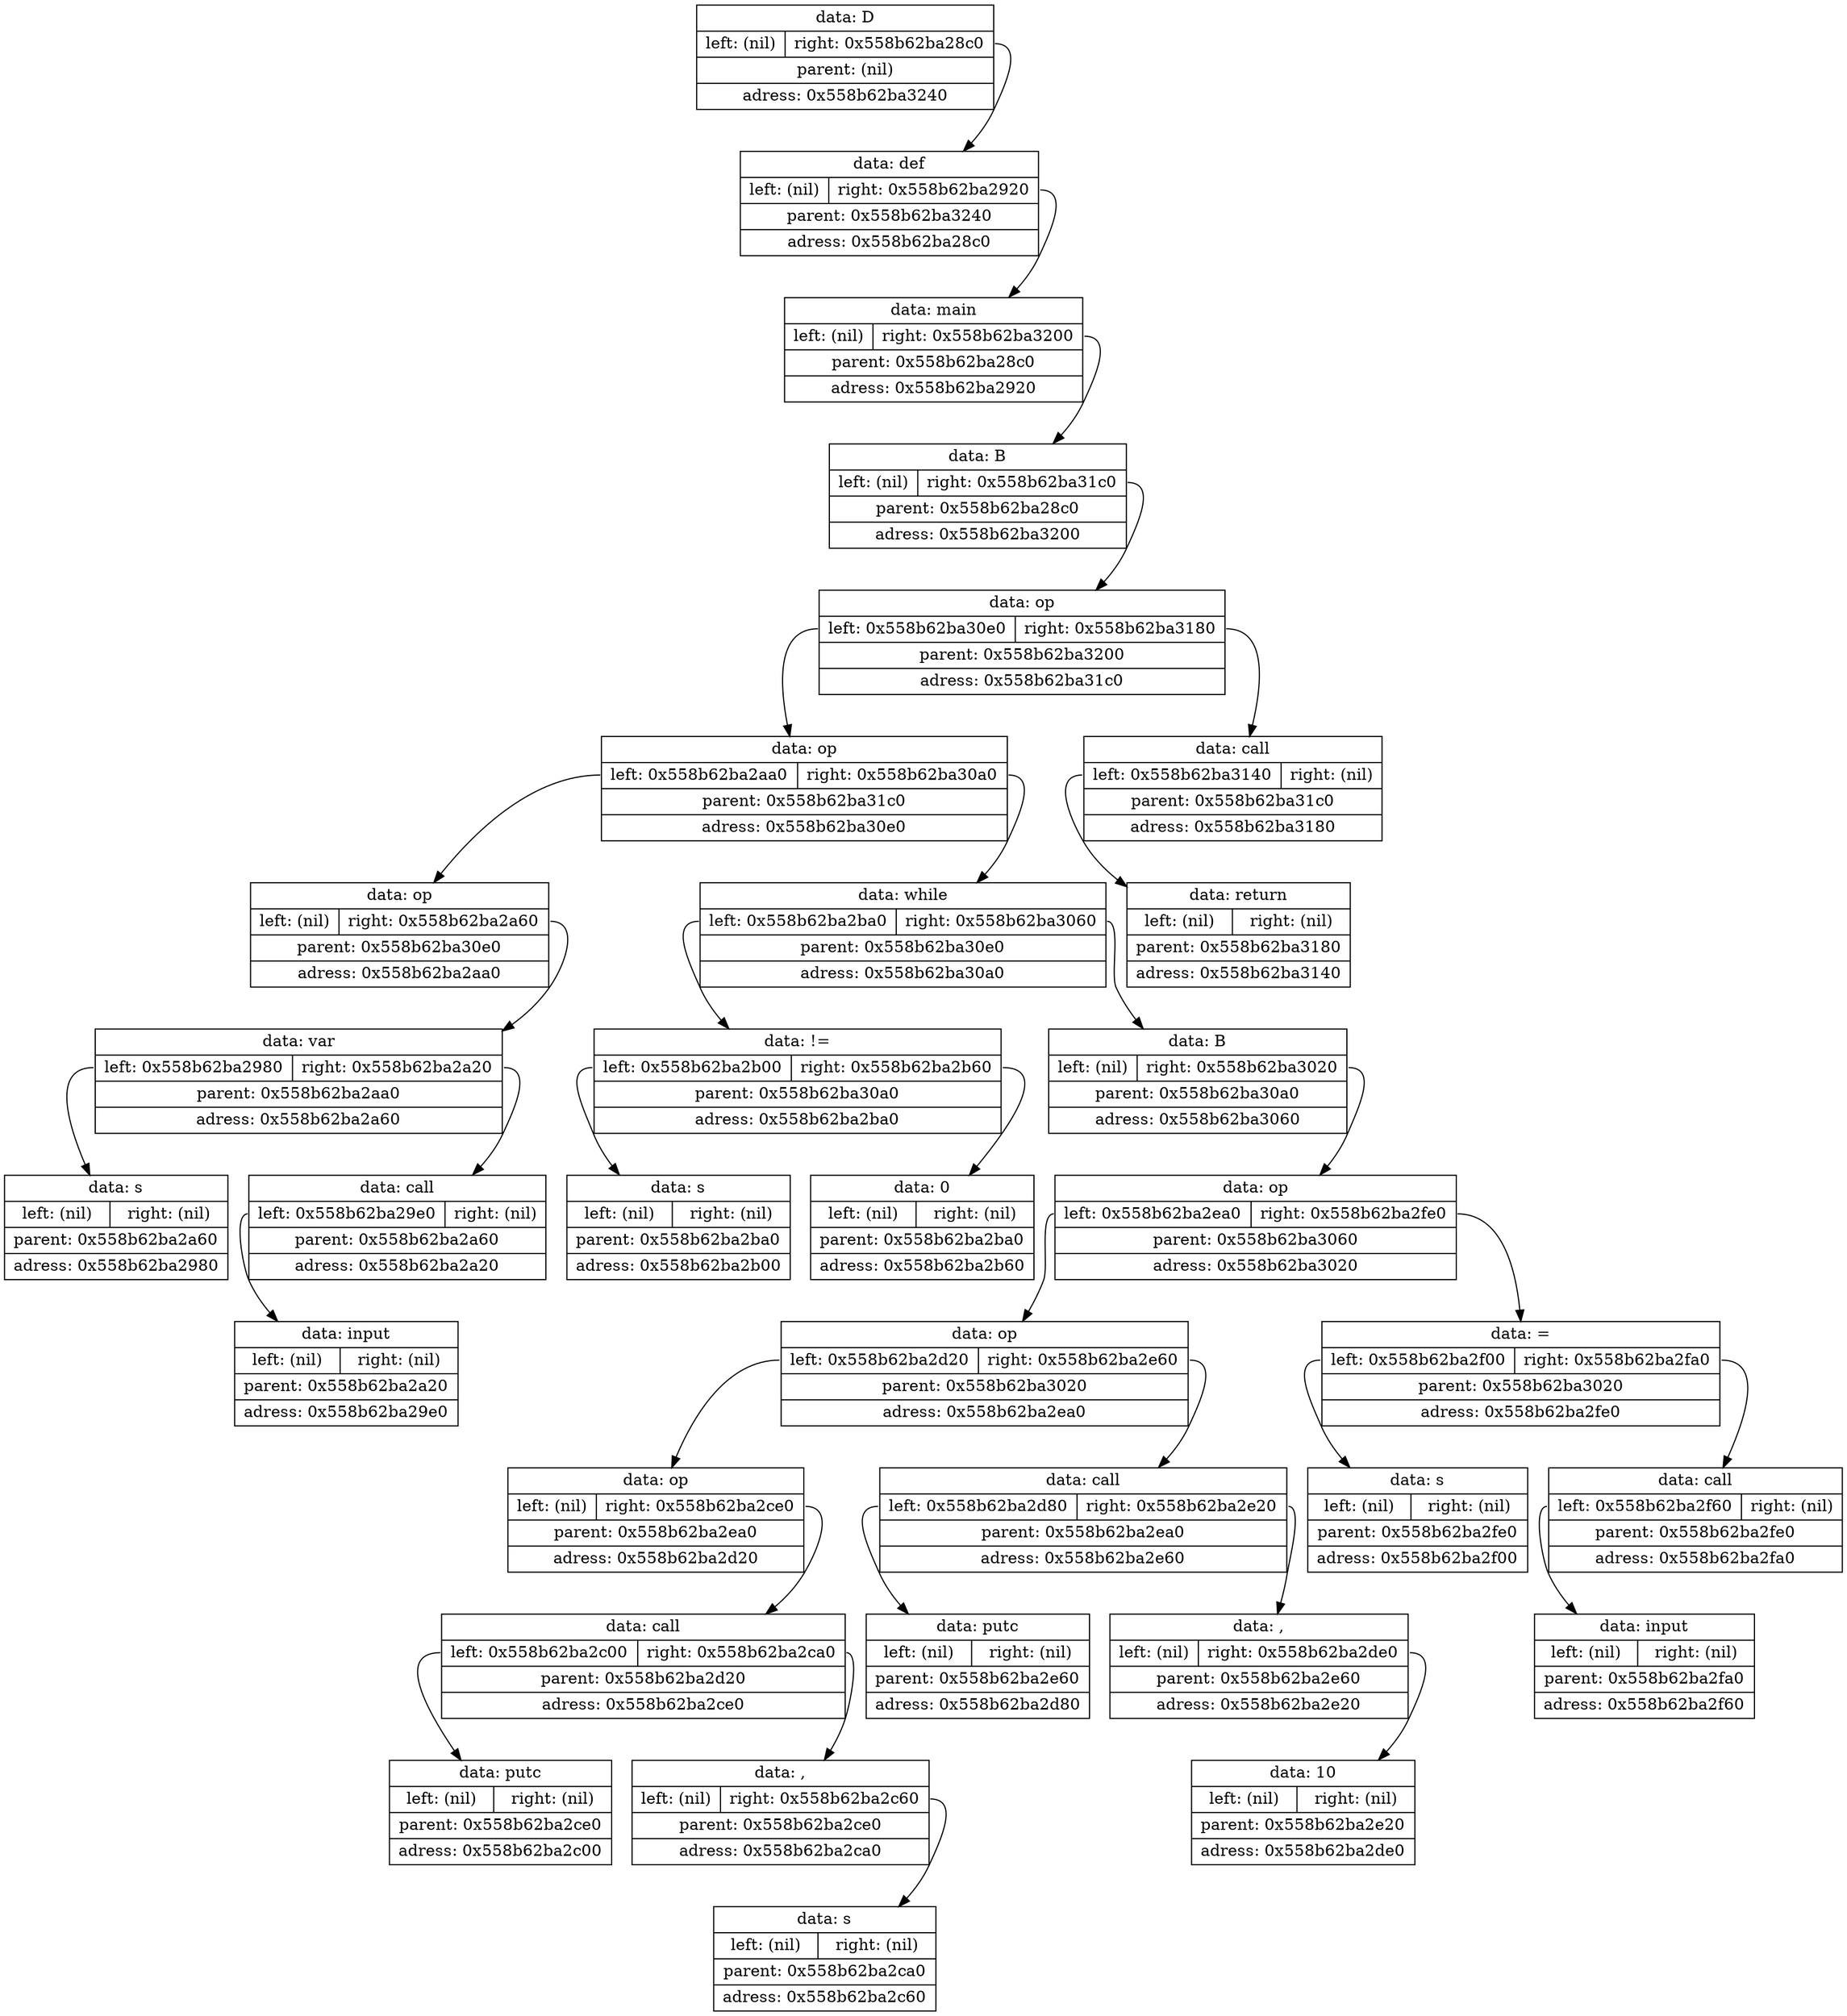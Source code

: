 digraph dump
{
	node0x558b62ba3240 [shape = "record", label = "{<f1>data: D|{<f2>left: (nil)|<f3>right: 0x558b62ba28c0}|<f4>parent: (nil)|<f5>adress: 0x558b62ba3240}"];
	node0x558b62ba28c0 [shape = "record", label = "{<f1>data: def|{<f2>left: (nil)|<f3>right: 0x558b62ba2920}|<f4>parent: 0x558b62ba3240|<f5>adress: 0x558b62ba28c0}"];
	node0x558b62ba2920 [shape = "record", label = "{<f1>data: main|{<f2>left: (nil)|<f3>right: 0x558b62ba3200}|<f4>parent: 0x558b62ba28c0|<f5>adress: 0x558b62ba2920}"];
	node0x558b62ba3200 [shape = "record", label = "{<f1>data: B|{<f2>left: (nil)|<f3>right: 0x558b62ba31c0}|<f4>parent: 0x558b62ba28c0|<f5>adress: 0x558b62ba3200}"];
	node0x558b62ba31c0 [shape = "record", label = "{<f1>data: op|{<f2>left: 0x558b62ba30e0|<f3>right: 0x558b62ba3180}|<f4>parent: 0x558b62ba3200|<f5>adress: 0x558b62ba31c0}"];
	node0x558b62ba30e0 [shape = "record", label = "{<f1>data: op|{<f2>left: 0x558b62ba2aa0|<f3>right: 0x558b62ba30a0}|<f4>parent: 0x558b62ba31c0|<f5>adress: 0x558b62ba30e0}"];
	node0x558b62ba2aa0 [shape = "record", label = "{<f1>data: op|{<f2>left: (nil)|<f3>right: 0x558b62ba2a60}|<f4>parent: 0x558b62ba30e0|<f5>adress: 0x558b62ba2aa0}"];
	node0x558b62ba2a60 [shape = "record", label = "{<f1>data: var|{<f2>left: 0x558b62ba2980|<f3>right: 0x558b62ba2a20}|<f4>parent: 0x558b62ba2aa0|<f5>adress: 0x558b62ba2a60}"];
	node0x558b62ba2980 [shape = "record", label = "{<f1>data: s|{<f2>left: (nil)|<f3>right: (nil)}|<f4>parent: 0x558b62ba2a60|<f5>adress: 0x558b62ba2980}"];
	node0x558b62ba2a60:f2 -> node0x558b62ba2980
	node0x558b62ba2a20 [shape = "record", label = "{<f1>data: call|{<f2>left: 0x558b62ba29e0|<f3>right: (nil)}|<f4>parent: 0x558b62ba2a60|<f5>adress: 0x558b62ba2a20}"];
	node0x558b62ba29e0 [shape = "record", label = "{<f1>data: input|{<f2>left: (nil)|<f3>right: (nil)}|<f4>parent: 0x558b62ba2a20|<f5>adress: 0x558b62ba29e0}"];
	node0x558b62ba2a20:f2 -> node0x558b62ba29e0
	node0x558b62ba2a60:f3 -> node0x558b62ba2a20
	node0x558b62ba2aa0:f3 -> node0x558b62ba2a60
	node0x558b62ba30e0:f2 -> node0x558b62ba2aa0
	node0x558b62ba30a0 [shape = "record", label = "{<f1>data: while|{<f2>left: 0x558b62ba2ba0|<f3>right: 0x558b62ba3060}|<f4>parent: 0x558b62ba30e0|<f5>adress: 0x558b62ba30a0}"];
	node0x558b62ba2ba0 [shape = "record", label = "{<f1>data: !=|{<f2>left: 0x558b62ba2b00|<f3>right: 0x558b62ba2b60}|<f4>parent: 0x558b62ba30a0|<f5>adress: 0x558b62ba2ba0}"];
	node0x558b62ba2b00 [shape = "record", label = "{<f1>data: s|{<f2>left: (nil)|<f3>right: (nil)}|<f4>parent: 0x558b62ba2ba0|<f5>adress: 0x558b62ba2b00}"];
	node0x558b62ba2ba0:f2 -> node0x558b62ba2b00
	node0x558b62ba2b60 [shape = "record", label = "{<f1>data: 0|{<f2>left: (nil)|<f3>right: (nil)}|<f4>parent: 0x558b62ba2ba0|<f5>adress: 0x558b62ba2b60}"];
	node0x558b62ba2ba0:f3 -> node0x558b62ba2b60
	node0x558b62ba30a0:f2 -> node0x558b62ba2ba0
	node0x558b62ba3060 [shape = "record", label = "{<f1>data: B|{<f2>left: (nil)|<f3>right: 0x558b62ba3020}|<f4>parent: 0x558b62ba30a0|<f5>adress: 0x558b62ba3060}"];
	node0x558b62ba3020 [shape = "record", label = "{<f1>data: op|{<f2>left: 0x558b62ba2ea0|<f3>right: 0x558b62ba2fe0}|<f4>parent: 0x558b62ba3060|<f5>adress: 0x558b62ba3020}"];
	node0x558b62ba2ea0 [shape = "record", label = "{<f1>data: op|{<f2>left: 0x558b62ba2d20|<f3>right: 0x558b62ba2e60}|<f4>parent: 0x558b62ba3020|<f5>adress: 0x558b62ba2ea0}"];
	node0x558b62ba2d20 [shape = "record", label = "{<f1>data: op|{<f2>left: (nil)|<f3>right: 0x558b62ba2ce0}|<f4>parent: 0x558b62ba2ea0|<f5>adress: 0x558b62ba2d20}"];
	node0x558b62ba2ce0 [shape = "record", label = "{<f1>data: call|{<f2>left: 0x558b62ba2c00|<f3>right: 0x558b62ba2ca0}|<f4>parent: 0x558b62ba2d20|<f5>adress: 0x558b62ba2ce0}"];
	node0x558b62ba2c00 [shape = "record", label = "{<f1>data: putc|{<f2>left: (nil)|<f3>right: (nil)}|<f4>parent: 0x558b62ba2ce0|<f5>adress: 0x558b62ba2c00}"];
	node0x558b62ba2ce0:f2 -> node0x558b62ba2c00
	node0x558b62ba2ca0 [shape = "record", label = "{<f1>data: ,|{<f2>left: (nil)|<f3>right: 0x558b62ba2c60}|<f4>parent: 0x558b62ba2ce0|<f5>adress: 0x558b62ba2ca0}"];
	node0x558b62ba2c60 [shape = "record", label = "{<f1>data: s|{<f2>left: (nil)|<f3>right: (nil)}|<f4>parent: 0x558b62ba2ca0|<f5>adress: 0x558b62ba2c60}"];
	node0x558b62ba2ca0:f3 -> node0x558b62ba2c60
	node0x558b62ba2ce0:f3 -> node0x558b62ba2ca0
	node0x558b62ba2d20:f3 -> node0x558b62ba2ce0
	node0x558b62ba2ea0:f2 -> node0x558b62ba2d20
	node0x558b62ba2e60 [shape = "record", label = "{<f1>data: call|{<f2>left: 0x558b62ba2d80|<f3>right: 0x558b62ba2e20}|<f4>parent: 0x558b62ba2ea0|<f5>adress: 0x558b62ba2e60}"];
	node0x558b62ba2d80 [shape = "record", label = "{<f1>data: putc|{<f2>left: (nil)|<f3>right: (nil)}|<f4>parent: 0x558b62ba2e60|<f5>adress: 0x558b62ba2d80}"];
	node0x558b62ba2e60:f2 -> node0x558b62ba2d80
	node0x558b62ba2e20 [shape = "record", label = "{<f1>data: ,|{<f2>left: (nil)|<f3>right: 0x558b62ba2de0}|<f4>parent: 0x558b62ba2e60|<f5>adress: 0x558b62ba2e20}"];
	node0x558b62ba2de0 [shape = "record", label = "{<f1>data: 10|{<f2>left: (nil)|<f3>right: (nil)}|<f4>parent: 0x558b62ba2e20|<f5>adress: 0x558b62ba2de0}"];
	node0x558b62ba2e20:f3 -> node0x558b62ba2de0
	node0x558b62ba2e60:f3 -> node0x558b62ba2e20
	node0x558b62ba2ea0:f3 -> node0x558b62ba2e60
	node0x558b62ba3020:f2 -> node0x558b62ba2ea0
	node0x558b62ba2fe0 [shape = "record", label = "{<f1>data: =|{<f2>left: 0x558b62ba2f00|<f3>right: 0x558b62ba2fa0}|<f4>parent: 0x558b62ba3020|<f5>adress: 0x558b62ba2fe0}"];
	node0x558b62ba2f00 [shape = "record", label = "{<f1>data: s|{<f2>left: (nil)|<f3>right: (nil)}|<f4>parent: 0x558b62ba2fe0|<f5>adress: 0x558b62ba2f00}"];
	node0x558b62ba2fe0:f2 -> node0x558b62ba2f00
	node0x558b62ba2fa0 [shape = "record", label = "{<f1>data: call|{<f2>left: 0x558b62ba2f60|<f3>right: (nil)}|<f4>parent: 0x558b62ba2fe0|<f5>adress: 0x558b62ba2fa0}"];
	node0x558b62ba2f60 [shape = "record", label = "{<f1>data: input|{<f2>left: (nil)|<f3>right: (nil)}|<f4>parent: 0x558b62ba2fa0|<f5>adress: 0x558b62ba2f60}"];
	node0x558b62ba2fa0:f2 -> node0x558b62ba2f60
	node0x558b62ba2fe0:f3 -> node0x558b62ba2fa0
	node0x558b62ba3020:f3 -> node0x558b62ba2fe0
	node0x558b62ba3060:f3 -> node0x558b62ba3020
	node0x558b62ba30a0:f3 -> node0x558b62ba3060
	node0x558b62ba30e0:f3 -> node0x558b62ba30a0
	node0x558b62ba31c0:f2 -> node0x558b62ba30e0
	node0x558b62ba3180 [shape = "record", label = "{<f1>data: call|{<f2>left: 0x558b62ba3140|<f3>right: (nil)}|<f4>parent: 0x558b62ba31c0|<f5>adress: 0x558b62ba3180}"];
	node0x558b62ba3140 [shape = "record", label = "{<f1>data: return|{<f2>left: (nil)|<f3>right: (nil)}|<f4>parent: 0x558b62ba3180|<f5>adress: 0x558b62ba3140}"];
	node0x558b62ba3180:f2 -> node0x558b62ba3140
	node0x558b62ba31c0:f3 -> node0x558b62ba3180
	node0x558b62ba3200:f3 -> node0x558b62ba31c0
	node0x558b62ba2920:f3 -> node0x558b62ba3200
	node0x558b62ba28c0:f3 -> node0x558b62ba2920
	node0x558b62ba3240:f3 -> node0x558b62ba28c0

}

